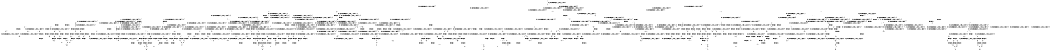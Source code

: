 digraph BCG {
size = "7, 10.5";
center = TRUE;
node [shape = circle];
0 [peripheries = 2];
0 -> 1 [label = "EX !0 !ATOMIC_EXCH_BRANCH (1, +1, TRUE, +1, 1, FALSE) !{}"];
0 -> 2 [label = "EX !2 !ATOMIC_EXCH_BRANCH (1, +1, TRUE, +0, 3, TRUE) !{}"];
0 -> 3 [label = "EX !1 !ATOMIC_EXCH_BRANCH (1, +0, TRUE, +0, 1, TRUE) !{}"];
1 -> 4 [label = "EX !2 !ATOMIC_EXCH_BRANCH (1, +1, TRUE, +0, 3, FALSE) !{0}"];
1 -> 5 [label = "EX !1 !ATOMIC_EXCH_BRANCH (1, +0, TRUE, +0, 1, FALSE) !{0}"];
1 -> 6 [label = "TERMINATE !0"];
2 -> 7 [label = "EX !0 !ATOMIC_EXCH_BRANCH (1, +1, TRUE, +1, 1, TRUE) !{0, 1, 2}"];
2 -> 8 [label = "EX !1 !ATOMIC_EXCH_BRANCH (1, +0, TRUE, +0, 1, FALSE) !{0, 1, 2}"];
2 -> 9 [label = "TERMINATE !2"];
2 -> 10 [label = "EX !0 !ATOMIC_EXCH_BRANCH (1, +1, TRUE, +1, 1, TRUE) !{0, 1, 2}"];
3 -> 11 [label = "EX !1 !ATOMIC_EXCH_BRANCH (1, +0, TRUE, +0, 1, TRUE) !{0, 1}"];
3 -> 12 [label = "EX !0 !ATOMIC_EXCH_BRANCH (1, +1, TRUE, +1, 1, FALSE) !{0, 1}"];
3 -> 13 [label = "EX !2 !ATOMIC_EXCH_BRANCH (1, +1, TRUE, +0, 3, TRUE) !{0, 1}"];
3 -> 14 [label = "EX !0 !ATOMIC_EXCH_BRANCH (1, +1, TRUE, +1, 1, FALSE) !{0, 1}"];
4 -> 15 [label = "EX !2 !ATOMIC_EXCH_BRANCH (1, +1, TRUE, +1, 2, TRUE) !{0, 1, 2}"];
4 -> 16 [label = "EX !1 !ATOMIC_EXCH_BRANCH (1, +0, TRUE, +0, 1, FALSE) !{0, 1, 2}"];
4 -> 17 [label = "TERMINATE !0"];
5 -> 18 [label = "EX !2 !ATOMIC_EXCH_BRANCH (1, +1, TRUE, +0, 3, TRUE) !{0, 1}"];
5 -> 19 [label = "TERMINATE !0"];
5 -> 20 [label = "TERMINATE !1"];
6 -> 21 [label = "EX !2 !ATOMIC_EXCH_BRANCH (1, +1, TRUE, +0, 3, FALSE) !{}"];
6 -> 22 [label = "EX !1 !ATOMIC_EXCH_BRANCH (1, +0, TRUE, +0, 1, FALSE) !{}"];
7 -> 7 [label = "EX !0 !ATOMIC_EXCH_BRANCH (1, +1, TRUE, +1, 1, TRUE) !{0, 1, 2}"];
7 -> 23 [label = "EX !1 !ATOMIC_EXCH_BRANCH (1, +0, TRUE, +0, 1, FALSE) !{0, 1, 2}"];
7 -> 24 [label = "TERMINATE !2"];
7 -> 10 [label = "EX !0 !ATOMIC_EXCH_BRANCH (1, +1, TRUE, +1, 1, TRUE) !{0, 1, 2}"];
8 -> 25 [label = "EX !0 !ATOMIC_EXCH_BRANCH (1, +1, TRUE, +1, 1, FALSE) !{0, 1, 2}"];
8 -> 26 [label = "TERMINATE !2"];
8 -> 27 [label = "TERMINATE !1"];
8 -> 28 [label = "EX !0 !ATOMIC_EXCH_BRANCH (1, +1, TRUE, +1, 1, FALSE) !{0, 1, 2}"];
9 -> 29 [label = "EX !0 !ATOMIC_EXCH_BRANCH (1, +1, TRUE, +1, 1, TRUE) !{0, 1}"];
9 -> 30 [label = "EX !1 !ATOMIC_EXCH_BRANCH (1, +0, TRUE, +0, 1, FALSE) !{0, 1}"];
9 -> 31 [label = "EX !0 !ATOMIC_EXCH_BRANCH (1, +1, TRUE, +1, 1, TRUE) !{0, 1}"];
10 -> 32 [label = "EX !1 !ATOMIC_EXCH_BRANCH (1, +0, TRUE, +0, 1, FALSE) !{0, 1, 2}"];
10 -> 10 [label = "EX !0 !ATOMIC_EXCH_BRANCH (1, +1, TRUE, +1, 1, TRUE) !{0, 1, 2}"];
10 -> 33 [label = "EX !1 !ATOMIC_EXCH_BRANCH (1, +0, TRUE, +0, 1, FALSE) !{0, 1, 2}"];
10 -> 34 [label = "TERMINATE !2"];
11 -> 11 [label = "EX !1 !ATOMIC_EXCH_BRANCH (1, +0, TRUE, +0, 1, TRUE) !{0, 1}"];
11 -> 12 [label = "EX !0 !ATOMIC_EXCH_BRANCH (1, +1, TRUE, +1, 1, FALSE) !{0, 1}"];
11 -> 13 [label = "EX !2 !ATOMIC_EXCH_BRANCH (1, +1, TRUE, +0, 3, TRUE) !{0, 1}"];
11 -> 14 [label = "EX !0 !ATOMIC_EXCH_BRANCH (1, +1, TRUE, +1, 1, FALSE) !{0, 1}"];
12 -> 35 [label = "EX !1 !ATOMIC_EXCH_BRANCH (1, +0, TRUE, +0, 1, FALSE) !{0, 1}"];
12 -> 36 [label = "EX !2 !ATOMIC_EXCH_BRANCH (1, +1, TRUE, +0, 3, FALSE) !{0, 1}"];
12 -> 37 [label = "TERMINATE !0"];
13 -> 8 [label = "EX !1 !ATOMIC_EXCH_BRANCH (1, +0, TRUE, +0, 1, FALSE) !{0, 1, 2}"];
13 -> 38 [label = "EX !0 !ATOMIC_EXCH_BRANCH (1, +1, TRUE, +1, 1, TRUE) !{0, 1, 2}"];
13 -> 39 [label = "TERMINATE !2"];
13 -> 40 [label = "EX !0 !ATOMIC_EXCH_BRANCH (1, +1, TRUE, +1, 1, TRUE) !{0, 1, 2}"];
14 -> 41 [label = "EX !1 !ATOMIC_EXCH_BRANCH (1, +0, TRUE, +0, 1, FALSE) !{0, 1}"];
14 -> 42 [label = "EX !1 !ATOMIC_EXCH_BRANCH (1, +0, TRUE, +0, 1, FALSE) !{0, 1}"];
14 -> 43 [label = "EX !2 !ATOMIC_EXCH_BRANCH (1, +1, TRUE, +0, 3, FALSE) !{0, 1}"];
14 -> 44 [label = "TERMINATE !0"];
15 -> 15 [label = "EX !2 !ATOMIC_EXCH_BRANCH (1, +1, TRUE, +1, 2, TRUE) !{0, 1, 2}"];
15 -> 16 [label = "EX !1 !ATOMIC_EXCH_BRANCH (1, +0, TRUE, +0, 1, FALSE) !{0, 1, 2}"];
15 -> 17 [label = "TERMINATE !0"];
16 -> 25 [label = "EX !2 !ATOMIC_EXCH_BRANCH (1, +1, TRUE, +1, 2, FALSE) !{0, 1, 2}"];
16 -> 45 [label = "TERMINATE !0"];
16 -> 46 [label = "TERMINATE !1"];
17 -> 47 [label = "EX !2 !ATOMIC_EXCH_BRANCH (1, +1, TRUE, +1, 2, TRUE) !{1, 2}"];
17 -> 48 [label = "EX !1 !ATOMIC_EXCH_BRANCH (1, +0, TRUE, +0, 1, FALSE) !{1, 2}"];
17 -> 49 [label = "EX !1 !ATOMIC_EXCH_BRANCH (1, +0, TRUE, +0, 1, FALSE) !{1, 2}"];
18 -> 50 [label = "TERMINATE !0"];
18 -> 51 [label = "TERMINATE !2"];
18 -> 52 [label = "TERMINATE !1"];
19 -> 53 [label = "EX !2 !ATOMIC_EXCH_BRANCH (1, +1, TRUE, +0, 3, TRUE) !{1}"];
19 -> 54 [label = "TERMINATE !1"];
20 -> 55 [label = "EX !2 !ATOMIC_EXCH_BRANCH (1, +1, TRUE, +0, 3, TRUE) !{0}"];
20 -> 56 [label = "TERMINATE !0"];
21 -> 47 [label = "EX !2 !ATOMIC_EXCH_BRANCH (1, +1, TRUE, +1, 2, TRUE) !{1, 2}"];
21 -> 48 [label = "EX !1 !ATOMIC_EXCH_BRANCH (1, +0, TRUE, +0, 1, FALSE) !{1, 2}"];
21 -> 49 [label = "EX !1 !ATOMIC_EXCH_BRANCH (1, +0, TRUE, +0, 1, FALSE) !{1, 2}"];
22 -> 53 [label = "EX !2 !ATOMIC_EXCH_BRANCH (1, +1, TRUE, +0, 3, TRUE) !{1}"];
22 -> 54 [label = "TERMINATE !1"];
23 -> 25 [label = "EX !0 !ATOMIC_EXCH_BRANCH (1, +1, TRUE, +1, 1, FALSE) !{0, 1, 2}"];
23 -> 57 [label = "TERMINATE !2"];
23 -> 58 [label = "TERMINATE !1"];
23 -> 28 [label = "EX !0 !ATOMIC_EXCH_BRANCH (1, +1, TRUE, +1, 1, FALSE) !{0, 1, 2}"];
24 -> 29 [label = "EX !0 !ATOMIC_EXCH_BRANCH (1, +1, TRUE, +1, 1, TRUE) !{0, 1}"];
24 -> 59 [label = "EX !1 !ATOMIC_EXCH_BRANCH (1, +0, TRUE, +0, 1, FALSE) !{0, 1}"];
24 -> 31 [label = "EX !0 !ATOMIC_EXCH_BRANCH (1, +1, TRUE, +1, 1, TRUE) !{0, 1}"];
25 -> 50 [label = "TERMINATE !0"];
25 -> 51 [label = "TERMINATE !2"];
25 -> 52 [label = "TERMINATE !1"];
26 -> 60 [label = "EX !0 !ATOMIC_EXCH_BRANCH (1, +1, TRUE, +1, 1, FALSE) !{0, 1}"];
26 -> 61 [label = "TERMINATE !1"];
26 -> 62 [label = "EX !0 !ATOMIC_EXCH_BRANCH (1, +1, TRUE, +1, 1, FALSE) !{0, 1}"];
27 -> 63 [label = "EX !0 !ATOMIC_EXCH_BRANCH (1, +1, TRUE, +1, 1, FALSE) !{0, 2}"];
27 -> 64 [label = "TERMINATE !2"];
27 -> 65 [label = "EX !0 !ATOMIC_EXCH_BRANCH (1, +1, TRUE, +1, 1, FALSE) !{0, 2}"];
28 -> 66 [label = "TERMINATE !0"];
28 -> 67 [label = "TERMINATE !2"];
28 -> 68 [label = "TERMINATE !1"];
29 -> 29 [label = "EX !0 !ATOMIC_EXCH_BRANCH (1, +1, TRUE, +1, 1, TRUE) !{0, 1}"];
29 -> 59 [label = "EX !1 !ATOMIC_EXCH_BRANCH (1, +0, TRUE, +0, 1, FALSE) !{0, 1}"];
29 -> 31 [label = "EX !0 !ATOMIC_EXCH_BRANCH (1, +1, TRUE, +1, 1, TRUE) !{0, 1}"];
30 -> 60 [label = "EX !0 !ATOMIC_EXCH_BRANCH (1, +1, TRUE, +1, 1, FALSE) !{0, 1}"];
30 -> 61 [label = "TERMINATE !1"];
30 -> 62 [label = "EX !0 !ATOMIC_EXCH_BRANCH (1, +1, TRUE, +1, 1, FALSE) !{0, 1}"];
31 -> 69 [label = "EX !1 !ATOMIC_EXCH_BRANCH (1, +0, TRUE, +0, 1, FALSE) !{0, 1}"];
31 -> 31 [label = "EX !0 !ATOMIC_EXCH_BRANCH (1, +1, TRUE, +1, 1, TRUE) !{0, 1}"];
31 -> 70 [label = "EX !1 !ATOMIC_EXCH_BRANCH (1, +0, TRUE, +0, 1, FALSE) !{0, 1}"];
32 -> 71 [label = "EX !0 !ATOMIC_EXCH_BRANCH (1, +1, TRUE, +1, 1, FALSE) !{0, 1, 2}"];
32 -> 72 [label = "TERMINATE !2"];
32 -> 73 [label = "TERMINATE !1"];
33 -> 28 [label = "EX !0 !ATOMIC_EXCH_BRANCH (1, +1, TRUE, +1, 1, FALSE) !{0, 1, 2}"];
33 -> 74 [label = "TERMINATE !2"];
33 -> 75 [label = "TERMINATE !1"];
34 -> 76 [label = "EX !0 !ATOMIC_EXCH_BRANCH (1, +1, TRUE, +1, 1, TRUE) !{0, 1}"];
34 -> 77 [label = "EX !1 !ATOMIC_EXCH_BRANCH (1, +0, TRUE, +0, 1, FALSE) !{0, 1}"];
35 -> 18 [label = "EX !2 !ATOMIC_EXCH_BRANCH (1, +1, TRUE, +0, 3, TRUE) !{0, 1}"];
35 -> 19 [label = "TERMINATE !0"];
35 -> 20 [label = "TERMINATE !1"];
36 -> 16 [label = "EX !1 !ATOMIC_EXCH_BRANCH (1, +0, TRUE, +0, 1, FALSE) !{0, 1, 2}"];
36 -> 78 [label = "EX !2 !ATOMIC_EXCH_BRANCH (1, +1, TRUE, +1, 2, TRUE) !{0, 1, 2}"];
36 -> 79 [label = "TERMINATE !0"];
37 -> 80 [label = "EX !1 !ATOMIC_EXCH_BRANCH (1, +0, TRUE, +0, 1, FALSE) !{1}"];
37 -> 81 [label = "EX !2 !ATOMIC_EXCH_BRANCH (1, +1, TRUE, +0, 3, FALSE) !{1}"];
37 -> 82 [label = "EX !1 !ATOMIC_EXCH_BRANCH (1, +0, TRUE, +0, 1, FALSE) !{1}"];
38 -> 38 [label = "EX !0 !ATOMIC_EXCH_BRANCH (1, +1, TRUE, +1, 1, TRUE) !{0, 1, 2}"];
38 -> 23 [label = "EX !1 !ATOMIC_EXCH_BRANCH (1, +0, TRUE, +0, 1, FALSE) !{0, 1, 2}"];
38 -> 83 [label = "TERMINATE !2"];
38 -> 40 [label = "EX !0 !ATOMIC_EXCH_BRANCH (1, +1, TRUE, +1, 1, TRUE) !{0, 1, 2}"];
39 -> 30 [label = "EX !1 !ATOMIC_EXCH_BRANCH (1, +0, TRUE, +0, 1, FALSE) !{0, 1}"];
39 -> 84 [label = "EX !0 !ATOMIC_EXCH_BRANCH (1, +1, TRUE, +1, 1, TRUE) !{0, 1}"];
39 -> 85 [label = "EX !0 !ATOMIC_EXCH_BRANCH (1, +1, TRUE, +1, 1, TRUE) !{0, 1}"];
40 -> 32 [label = "EX !1 !ATOMIC_EXCH_BRANCH (1, +0, TRUE, +0, 1, FALSE) !{0, 1, 2}"];
40 -> 40 [label = "EX !0 !ATOMIC_EXCH_BRANCH (1, +1, TRUE, +1, 1, TRUE) !{0, 1, 2}"];
40 -> 33 [label = "EX !1 !ATOMIC_EXCH_BRANCH (1, +0, TRUE, +0, 1, FALSE) !{0, 1, 2}"];
40 -> 86 [label = "TERMINATE !2"];
41 -> 87 [label = "EX !2 !ATOMIC_EXCH_BRANCH (1, +1, TRUE, +0, 3, TRUE) !{0, 1}"];
41 -> 88 [label = "TERMINATE !0"];
41 -> 89 [label = "TERMINATE !1"];
42 -> 90 [label = "EX !2 !ATOMIC_EXCH_BRANCH (1, +1, TRUE, +0, 3, TRUE) !{0, 1}"];
42 -> 91 [label = "TERMINATE !0"];
42 -> 92 [label = "TERMINATE !1"];
43 -> 93 [label = "EX !1 !ATOMIC_EXCH_BRANCH (1, +0, TRUE, +0, 1, FALSE) !{0, 1, 2}"];
43 -> 94 [label = "EX !2 !ATOMIC_EXCH_BRANCH (1, +1, TRUE, +1, 2, TRUE) !{0, 1, 2}"];
43 -> 95 [label = "TERMINATE !0"];
44 -> 96 [label = "EX !1 !ATOMIC_EXCH_BRANCH (1, +0, TRUE, +0, 1, FALSE) !{1}"];
44 -> 97 [label = "EX !2 !ATOMIC_EXCH_BRANCH (1, +1, TRUE, +0, 3, FALSE) !{1}"];
45 -> 98 [label = "EX !2 !ATOMIC_EXCH_BRANCH (1, +1, TRUE, +1, 2, FALSE) !{1, 2}"];
45 -> 99 [label = "TERMINATE !1"];
46 -> 63 [label = "EX !2 !ATOMIC_EXCH_BRANCH (1, +1, TRUE, +1, 2, FALSE) !{0, 2}"];
46 -> 100 [label = "TERMINATE !0"];
47 -> 47 [label = "EX !2 !ATOMIC_EXCH_BRANCH (1, +1, TRUE, +1, 2, TRUE) !{1, 2}"];
47 -> 48 [label = "EX !1 !ATOMIC_EXCH_BRANCH (1, +0, TRUE, +0, 1, FALSE) !{1, 2}"];
47 -> 49 [label = "EX !1 !ATOMIC_EXCH_BRANCH (1, +0, TRUE, +0, 1, FALSE) !{1, 2}"];
48 -> 98 [label = "EX !2 !ATOMIC_EXCH_BRANCH (1, +1, TRUE, +1, 2, FALSE) !{1, 2}"];
48 -> 99 [label = "TERMINATE !1"];
49 -> 101 [label = "EX !2 !ATOMIC_EXCH_BRANCH (1, +1, TRUE, +1, 2, FALSE) !{1, 2}"];
49 -> 102 [label = "EX !2 !ATOMIC_EXCH_BRANCH (1, +1, TRUE, +1, 2, FALSE) !{1, 2}"];
49 -> 103 [label = "TERMINATE !1"];
50 -> 104 [label = "TERMINATE !2"];
50 -> 105 [label = "TERMINATE !1"];
51 -> 106 [label = "TERMINATE !0"];
51 -> 107 [label = "TERMINATE !1"];
52 -> 108 [label = "TERMINATE !0"];
52 -> 109 [label = "TERMINATE !2"];
53 -> 104 [label = "TERMINATE !2"];
53 -> 105 [label = "TERMINATE !1"];
54 -> 110 [label = "EX !2 !ATOMIC_EXCH_BRANCH (1, +1, TRUE, +0, 3, TRUE) !{}"];
55 -> 108 [label = "TERMINATE !0"];
55 -> 109 [label = "TERMINATE !2"];
56 -> 110 [label = "EX !2 !ATOMIC_EXCH_BRANCH (1, +1, TRUE, +0, 3, TRUE) !{}"];
57 -> 60 [label = "EX !0 !ATOMIC_EXCH_BRANCH (1, +1, TRUE, +1, 1, FALSE) !{0, 1}"];
57 -> 111 [label = "TERMINATE !1"];
57 -> 62 [label = "EX !0 !ATOMIC_EXCH_BRANCH (1, +1, TRUE, +1, 1, FALSE) !{0, 1}"];
58 -> 63 [label = "EX !0 !ATOMIC_EXCH_BRANCH (1, +1, TRUE, +1, 1, FALSE) !{0, 2}"];
58 -> 112 [label = "TERMINATE !2"];
58 -> 65 [label = "EX !0 !ATOMIC_EXCH_BRANCH (1, +1, TRUE, +1, 1, FALSE) !{0, 2}"];
59 -> 60 [label = "EX !0 !ATOMIC_EXCH_BRANCH (1, +1, TRUE, +1, 1, FALSE) !{0, 1}"];
59 -> 111 [label = "TERMINATE !1"];
59 -> 62 [label = "EX !0 !ATOMIC_EXCH_BRANCH (1, +1, TRUE, +1, 1, FALSE) !{0, 1}"];
60 -> 106 [label = "TERMINATE !0"];
60 -> 107 [label = "TERMINATE !1"];
61 -> 113 [label = "EX !0 !ATOMIC_EXCH_BRANCH (1, +1, TRUE, +1, 1, FALSE) !{0}"];
61 -> 114 [label = "EX !0 !ATOMIC_EXCH_BRANCH (1, +1, TRUE, +1, 1, FALSE) !{0}"];
62 -> 115 [label = "TERMINATE !0"];
62 -> 116 [label = "TERMINATE !1"];
63 -> 108 [label = "TERMINATE !0"];
63 -> 109 [label = "TERMINATE !2"];
64 -> 113 [label = "EX !0 !ATOMIC_EXCH_BRANCH (1, +1, TRUE, +1, 1, FALSE) !{0}"];
64 -> 114 [label = "EX !0 !ATOMIC_EXCH_BRANCH (1, +1, TRUE, +1, 1, FALSE) !{0}"];
65 -> 117 [label = "TERMINATE !0"];
65 -> 118 [label = "TERMINATE !2"];
66 -> 119 [label = "TERMINATE !2"];
66 -> 120 [label = "TERMINATE !1"];
67 -> 121 [label = "TERMINATE !0"];
67 -> 122 [label = "TERMINATE !1"];
68 -> 123 [label = "TERMINATE !0"];
68 -> 124 [label = "TERMINATE !2"];
69 -> 125 [label = "EX !0 !ATOMIC_EXCH_BRANCH (1, +1, TRUE, +1, 1, FALSE) !{0, 1}"];
69 -> 126 [label = "TERMINATE !1"];
69 -> 62 [label = "EX !0 !ATOMIC_EXCH_BRANCH (1, +1, TRUE, +1, 1, FALSE) !{0, 1}"];
70 -> 62 [label = "EX !0 !ATOMIC_EXCH_BRANCH (1, +1, TRUE, +1, 1, FALSE) !{0, 1}"];
70 -> 127 [label = "TERMINATE !1"];
71 -> 128 [label = "TERMINATE !0"];
71 -> 129 [label = "TERMINATE !2"];
71 -> 130 [label = "TERMINATE !1"];
72 -> 131 [label = "EX !0 !ATOMIC_EXCH_BRANCH (1, +1, TRUE, +1, 1, FALSE) !{0, 1}"];
72 -> 132 [label = "TERMINATE !1"];
73 -> 133 [label = "EX !0 !ATOMIC_EXCH_BRANCH (1, +1, TRUE, +1, 1, FALSE) !{0, 2}"];
73 -> 134 [label = "TERMINATE !2"];
74 -> 135 [label = "EX !0 !ATOMIC_EXCH_BRANCH (1, +1, TRUE, +1, 1, FALSE) !{0, 1}"];
74 -> 136 [label = "TERMINATE !1"];
75 -> 137 [label = "EX !0 !ATOMIC_EXCH_BRANCH (1, +1, TRUE, +1, 1, FALSE) !{0, 2}"];
75 -> 138 [label = "TERMINATE !2"];
76 -> 76 [label = "EX !0 !ATOMIC_EXCH_BRANCH (1, +1, TRUE, +1, 1, TRUE) !{0, 1}"];
76 -> 77 [label = "EX !1 !ATOMIC_EXCH_BRANCH (1, +0, TRUE, +0, 1, FALSE) !{0, 1}"];
77 -> 135 [label = "EX !0 !ATOMIC_EXCH_BRANCH (1, +1, TRUE, +1, 1, FALSE) !{0, 1}"];
77 -> 136 [label = "TERMINATE !1"];
78 -> 16 [label = "EX !1 !ATOMIC_EXCH_BRANCH (1, +0, TRUE, +0, 1, FALSE) !{0, 1, 2}"];
78 -> 78 [label = "EX !2 !ATOMIC_EXCH_BRANCH (1, +1, TRUE, +1, 2, TRUE) !{0, 1, 2}"];
78 -> 79 [label = "TERMINATE !0"];
79 -> 48 [label = "EX !1 !ATOMIC_EXCH_BRANCH (1, +0, TRUE, +0, 1, FALSE) !{1, 2}"];
79 -> 139 [label = "EX !2 !ATOMIC_EXCH_BRANCH (1, +1, TRUE, +1, 2, TRUE) !{1, 2}"];
79 -> 49 [label = "EX !1 !ATOMIC_EXCH_BRANCH (1, +0, TRUE, +0, 1, FALSE) !{1, 2}"];
80 -> 53 [label = "EX !2 !ATOMIC_EXCH_BRANCH (1, +1, TRUE, +0, 3, TRUE) !{1}"];
80 -> 54 [label = "TERMINATE !1"];
81 -> 48 [label = "EX !1 !ATOMIC_EXCH_BRANCH (1, +0, TRUE, +0, 1, FALSE) !{1, 2}"];
81 -> 139 [label = "EX !2 !ATOMIC_EXCH_BRANCH (1, +1, TRUE, +1, 2, TRUE) !{1, 2}"];
81 -> 49 [label = "EX !1 !ATOMIC_EXCH_BRANCH (1, +0, TRUE, +0, 1, FALSE) !{1, 2}"];
82 -> 140 [label = "EX !2 !ATOMIC_EXCH_BRANCH (1, +1, TRUE, +0, 3, TRUE) !{1}"];
82 -> 141 [label = "TERMINATE !1"];
83 -> 84 [label = "EX !0 !ATOMIC_EXCH_BRANCH (1, +1, TRUE, +1, 1, TRUE) !{0, 1}"];
83 -> 59 [label = "EX !1 !ATOMIC_EXCH_BRANCH (1, +0, TRUE, +0, 1, FALSE) !{0, 1}"];
83 -> 85 [label = "EX !0 !ATOMIC_EXCH_BRANCH (1, +1, TRUE, +1, 1, TRUE) !{0, 1}"];
84 -> 84 [label = "EX !0 !ATOMIC_EXCH_BRANCH (1, +1, TRUE, +1, 1, TRUE) !{0, 1}"];
84 -> 59 [label = "EX !1 !ATOMIC_EXCH_BRANCH (1, +0, TRUE, +0, 1, FALSE) !{0, 1}"];
84 -> 85 [label = "EX !0 !ATOMIC_EXCH_BRANCH (1, +1, TRUE, +1, 1, TRUE) !{0, 1}"];
85 -> 69 [label = "EX !1 !ATOMIC_EXCH_BRANCH (1, +0, TRUE, +0, 1, FALSE) !{0, 1}"];
85 -> 85 [label = "EX !0 !ATOMIC_EXCH_BRANCH (1, +1, TRUE, +1, 1, TRUE) !{0, 1}"];
85 -> 70 [label = "EX !1 !ATOMIC_EXCH_BRANCH (1, +0, TRUE, +0, 1, FALSE) !{0, 1}"];
86 -> 142 [label = "EX !0 !ATOMIC_EXCH_BRANCH (1, +1, TRUE, +1, 1, TRUE) !{0, 1}"];
86 -> 77 [label = "EX !1 !ATOMIC_EXCH_BRANCH (1, +0, TRUE, +0, 1, FALSE) !{0, 1}"];
87 -> 143 [label = "TERMINATE !0"];
87 -> 144 [label = "TERMINATE !2"];
87 -> 145 [label = "TERMINATE !1"];
88 -> 146 [label = "EX !2 !ATOMIC_EXCH_BRANCH (1, +1, TRUE, +0, 3, TRUE) !{1}"];
88 -> 147 [label = "TERMINATE !1"];
89 -> 148 [label = "EX !2 !ATOMIC_EXCH_BRANCH (1, +1, TRUE, +0, 3, TRUE) !{0}"];
89 -> 149 [label = "TERMINATE !0"];
90 -> 150 [label = "TERMINATE !0"];
90 -> 151 [label = "TERMINATE !2"];
90 -> 152 [label = "TERMINATE !1"];
91 -> 153 [label = "EX !2 !ATOMIC_EXCH_BRANCH (1, +1, TRUE, +0, 3, TRUE) !{1}"];
91 -> 154 [label = "TERMINATE !1"];
92 -> 155 [label = "EX !2 !ATOMIC_EXCH_BRANCH (1, +1, TRUE, +0, 3, TRUE) !{0}"];
92 -> 156 [label = "TERMINATE !0"];
93 -> 157 [label = "EX !2 !ATOMIC_EXCH_BRANCH (1, +1, TRUE, +1, 2, FALSE) !{0, 1, 2}"];
93 -> 158 [label = "TERMINATE !0"];
93 -> 159 [label = "TERMINATE !1"];
94 -> 93 [label = "EX !1 !ATOMIC_EXCH_BRANCH (1, +0, TRUE, +0, 1, FALSE) !{0, 1, 2}"];
94 -> 94 [label = "EX !2 !ATOMIC_EXCH_BRANCH (1, +1, TRUE, +1, 2, TRUE) !{0, 1, 2}"];
94 -> 95 [label = "TERMINATE !0"];
95 -> 160 [label = "EX !1 !ATOMIC_EXCH_BRANCH (1, +0, TRUE, +0, 1, FALSE) !{1, 2}"];
95 -> 161 [label = "EX !2 !ATOMIC_EXCH_BRANCH (1, +1, TRUE, +1, 2, TRUE) !{1, 2}"];
96 -> 153 [label = "EX !2 !ATOMIC_EXCH_BRANCH (1, +1, TRUE, +0, 3, TRUE) !{1}"];
96 -> 154 [label = "TERMINATE !1"];
97 -> 160 [label = "EX !1 !ATOMIC_EXCH_BRANCH (1, +0, TRUE, +0, 1, FALSE) !{1, 2}"];
97 -> 161 [label = "EX !2 !ATOMIC_EXCH_BRANCH (1, +1, TRUE, +1, 2, TRUE) !{1, 2}"];
98 -> 104 [label = "TERMINATE !2"];
98 -> 105 [label = "TERMINATE !1"];
99 -> 162 [label = "EX !2 !ATOMIC_EXCH_BRANCH (1, +1, TRUE, +1, 2, FALSE) !{2}"];
99 -> 163 [label = "EX !2 !ATOMIC_EXCH_BRANCH (1, +1, TRUE, +1, 2, FALSE) !{2}"];
100 -> 162 [label = "EX !2 !ATOMIC_EXCH_BRANCH (1, +1, TRUE, +1, 2, FALSE) !{2}"];
100 -> 163 [label = "EX !2 !ATOMIC_EXCH_BRANCH (1, +1, TRUE, +1, 2, FALSE) !{2}"];
101 -> 164 [label = "TERMINATE !2"];
101 -> 165 [label = "TERMINATE !1"];
102 -> 166 [label = "TERMINATE !2"];
102 -> 167 [label = "TERMINATE !1"];
103 -> 168 [label = "EX !2 !ATOMIC_EXCH_BRANCH (1, +1, TRUE, +1, 2, FALSE) !{2}"];
104 -> 169 [label = "TERMINATE !1"];
105 -> 170 [label = "TERMINATE !2"];
106 -> 169 [label = "TERMINATE !1"];
107 -> 171 [label = "TERMINATE !0"];
108 -> 170 [label = "TERMINATE !2"];
109 -> 171 [label = "TERMINATE !0"];
110 -> 170 [label = "TERMINATE !2"];
111 -> 113 [label = "EX !0 !ATOMIC_EXCH_BRANCH (1, +1, TRUE, +1, 1, FALSE) !{0}"];
111 -> 114 [label = "EX !0 !ATOMIC_EXCH_BRANCH (1, +1, TRUE, +1, 1, FALSE) !{0}"];
112 -> 113 [label = "EX !0 !ATOMIC_EXCH_BRANCH (1, +1, TRUE, +1, 1, FALSE) !{0}"];
112 -> 114 [label = "EX !0 !ATOMIC_EXCH_BRANCH (1, +1, TRUE, +1, 1, FALSE) !{0}"];
113 -> 171 [label = "TERMINATE !0"];
114 -> 172 [label = "TERMINATE !0"];
115 -> 173 [label = "TERMINATE !1"];
116 -> 174 [label = "TERMINATE !0"];
117 -> 175 [label = "TERMINATE !2"];
118 -> 176 [label = "TERMINATE !0"];
119 -> 177 [label = "TERMINATE !1"];
120 -> 178 [label = "TERMINATE !2"];
121 -> 177 [label = "TERMINATE !1"];
122 -> 179 [label = "TERMINATE !0"];
123 -> 178 [label = "TERMINATE !2"];
124 -> 179 [label = "TERMINATE !0"];
125 -> 180 [label = "TERMINATE !0"];
125 -> 181 [label = "TERMINATE !1"];
126 -> 182 [label = "EX !0 !ATOMIC_EXCH_BRANCH (1, +1, TRUE, +1, 1, FALSE) !{0}"];
127 -> 183 [label = "EX !0 !ATOMIC_EXCH_BRANCH (1, +1, TRUE, +1, 1, FALSE) !{0}"];
128 -> 184 [label = "TERMINATE !2"];
128 -> 185 [label = "TERMINATE !1"];
129 -> 186 [label = "TERMINATE !0"];
129 -> 187 [label = "TERMINATE !1"];
130 -> 188 [label = "TERMINATE !0"];
130 -> 189 [label = "TERMINATE !2"];
131 -> 186 [label = "TERMINATE !0"];
131 -> 187 [label = "TERMINATE !1"];
132 -> 190 [label = "EX !0 !ATOMIC_EXCH_BRANCH (1, +1, TRUE, +1, 1, FALSE) !{0}"];
133 -> 188 [label = "TERMINATE !0"];
133 -> 189 [label = "TERMINATE !2"];
134 -> 190 [label = "EX !0 !ATOMIC_EXCH_BRANCH (1, +1, TRUE, +1, 1, FALSE) !{0}"];
135 -> 121 [label = "TERMINATE !0"];
135 -> 122 [label = "TERMINATE !1"];
136 -> 191 [label = "EX !0 !ATOMIC_EXCH_BRANCH (1, +1, TRUE, +1, 1, FALSE) !{0}"];
137 -> 123 [label = "TERMINATE !0"];
137 -> 124 [label = "TERMINATE !2"];
138 -> 191 [label = "EX !0 !ATOMIC_EXCH_BRANCH (1, +1, TRUE, +1, 1, FALSE) !{0}"];
139 -> 48 [label = "EX !1 !ATOMIC_EXCH_BRANCH (1, +0, TRUE, +0, 1, FALSE) !{1, 2}"];
139 -> 139 [label = "EX !2 !ATOMIC_EXCH_BRANCH (1, +1, TRUE, +1, 2, TRUE) !{1, 2}"];
139 -> 49 [label = "EX !1 !ATOMIC_EXCH_BRANCH (1, +0, TRUE, +0, 1, FALSE) !{1, 2}"];
140 -> 192 [label = "TERMINATE !2"];
140 -> 193 [label = "TERMINATE !1"];
141 -> 194 [label = "EX !2 !ATOMIC_EXCH_BRANCH (1, +1, TRUE, +0, 3, TRUE) !{}"];
142 -> 142 [label = "EX !0 !ATOMIC_EXCH_BRANCH (1, +1, TRUE, +1, 1, TRUE) !{0, 1}"];
142 -> 77 [label = "EX !1 !ATOMIC_EXCH_BRANCH (1, +0, TRUE, +0, 1, FALSE) !{0, 1}"];
143 -> 195 [label = "TERMINATE !2"];
143 -> 196 [label = "TERMINATE !1"];
144 -> 180 [label = "TERMINATE !0"];
144 -> 181 [label = "TERMINATE !1"];
145 -> 197 [label = "TERMINATE !0"];
145 -> 198 [label = "TERMINATE !2"];
146 -> 195 [label = "TERMINATE !2"];
146 -> 196 [label = "TERMINATE !1"];
147 -> 199 [label = "EX !2 !ATOMIC_EXCH_BRANCH (1, +1, TRUE, +0, 3, TRUE) !{}"];
148 -> 197 [label = "TERMINATE !0"];
148 -> 198 [label = "TERMINATE !2"];
149 -> 199 [label = "EX !2 !ATOMIC_EXCH_BRANCH (1, +1, TRUE, +0, 3, TRUE) !{}"];
150 -> 200 [label = "TERMINATE !2"];
150 -> 201 [label = "TERMINATE !1"];
151 -> 115 [label = "TERMINATE !0"];
151 -> 116 [label = "TERMINATE !1"];
152 -> 202 [label = "TERMINATE !0"];
152 -> 203 [label = "TERMINATE !2"];
153 -> 200 [label = "TERMINATE !2"];
153 -> 201 [label = "TERMINATE !1"];
154 -> 204 [label = "EX !2 !ATOMIC_EXCH_BRANCH (1, +1, TRUE, +0, 3, TRUE) !{}"];
155 -> 202 [label = "TERMINATE !0"];
155 -> 203 [label = "TERMINATE !2"];
156 -> 204 [label = "EX !2 !ATOMIC_EXCH_BRANCH (1, +1, TRUE, +0, 3, TRUE) !{}"];
157 -> 150 [label = "TERMINATE !0"];
157 -> 151 [label = "TERMINATE !2"];
157 -> 152 [label = "TERMINATE !1"];
158 -> 205 [label = "EX !2 !ATOMIC_EXCH_BRANCH (1, +1, TRUE, +1, 2, FALSE) !{1, 2}"];
158 -> 206 [label = "TERMINATE !1"];
159 -> 207 [label = "EX !2 !ATOMIC_EXCH_BRANCH (1, +1, TRUE, +1, 2, FALSE) !{0, 2}"];
159 -> 208 [label = "TERMINATE !0"];
160 -> 205 [label = "EX !2 !ATOMIC_EXCH_BRANCH (1, +1, TRUE, +1, 2, FALSE) !{1, 2}"];
160 -> 206 [label = "TERMINATE !1"];
161 -> 160 [label = "EX !1 !ATOMIC_EXCH_BRANCH (1, +0, TRUE, +0, 1, FALSE) !{1, 2}"];
161 -> 161 [label = "EX !2 !ATOMIC_EXCH_BRANCH (1, +1, TRUE, +1, 2, TRUE) !{1, 2}"];
162 -> 170 [label = "TERMINATE !2"];
163 -> 209 [label = "TERMINATE !2"];
164 -> 210 [label = "TERMINATE !1"];
165 -> 211 [label = "TERMINATE !2"];
166 -> 212 [label = "TERMINATE !1"];
167 -> 213 [label = "TERMINATE !2"];
168 -> 213 [label = "TERMINATE !2"];
169 -> 214 [label = "exit"];
170 -> 214 [label = "exit"];
171 -> 214 [label = "exit"];
172 -> 215 [label = "exit"];
173 -> 216 [label = "exit"];
174 -> 216 [label = "exit"];
175 -> 217 [label = "exit"];
176 -> 217 [label = "exit"];
177 -> 218 [label = "exit"];
178 -> 218 [label = "exit"];
179 -> 218 [label = "exit"];
180 -> 219 [label = "TERMINATE !1"];
181 -> 220 [label = "TERMINATE !0"];
182 -> 220 [label = "TERMINATE !0"];
183 -> 174 [label = "TERMINATE !0"];
184 -> 221 [label = "TERMINATE !1"];
185 -> 222 [label = "TERMINATE !2"];
186 -> 221 [label = "TERMINATE !1"];
187 -> 223 [label = "TERMINATE !0"];
188 -> 222 [label = "TERMINATE !2"];
189 -> 223 [label = "TERMINATE !0"];
190 -> 223 [label = "TERMINATE !0"];
191 -> 179 [label = "TERMINATE !0"];
192 -> 224 [label = "TERMINATE !1"];
193 -> 225 [label = "TERMINATE !2"];
194 -> 225 [label = "TERMINATE !2"];
195 -> 219 [label = "TERMINATE !1"];
196 -> 226 [label = "TERMINATE !2"];
197 -> 226 [label = "TERMINATE !2"];
198 -> 220 [label = "TERMINATE !0"];
199 -> 226 [label = "TERMINATE !2"];
200 -> 173 [label = "TERMINATE !1"];
201 -> 227 [label = "TERMINATE !2"];
202 -> 227 [label = "TERMINATE !2"];
203 -> 174 [label = "TERMINATE !0"];
204 -> 227 [label = "TERMINATE !2"];
205 -> 200 [label = "TERMINATE !2"];
205 -> 201 [label = "TERMINATE !1"];
206 -> 228 [label = "EX !2 !ATOMIC_EXCH_BRANCH (1, +1, TRUE, +1, 2, FALSE) !{2}"];
207 -> 202 [label = "TERMINATE !0"];
207 -> 203 [label = "TERMINATE !2"];
208 -> 228 [label = "EX !2 !ATOMIC_EXCH_BRANCH (1, +1, TRUE, +1, 2, FALSE) !{2}"];
209 -> 229 [label = "exit"];
210 -> 230 [label = "exit"];
211 -> 230 [label = "exit"];
212 -> 231 [label = "exit"];
213 -> 231 [label = "exit"];
219 -> 232 [label = "exit"];
220 -> 232 [label = "exit"];
221 -> 233 [label = "exit"];
222 -> 233 [label = "exit"];
223 -> 233 [label = "exit"];
224 -> 234 [label = "exit"];
225 -> 234 [label = "exit"];
226 -> 232 [label = "exit"];
227 -> 216 [label = "exit"];
228 -> 227 [label = "TERMINATE !2"];
}
